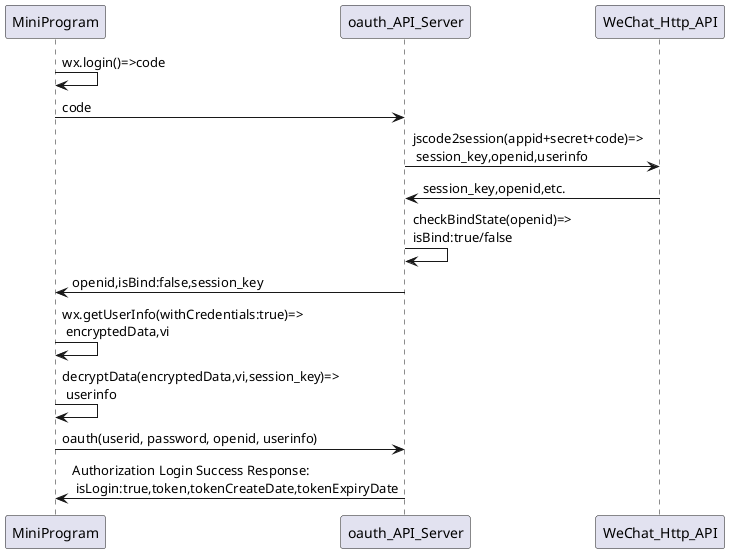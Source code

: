 @startuml
MiniProgram -> MiniProgram: wx.login()=>code
MiniProgram -> oauth_API_Server: code
oauth_API_Server -> WeChat_Http_API: jscode2session(appid+secret+code)=>\n session_key,openid,userinfo
WeChat_Http_API -> oauth_API_Server: session_key,openid,etc.
oauth_API_Server -> oauth_API_Server: checkBindState(openid)=>\nisBind:true/false
oauth_API_Server -> MiniProgram: openid,isBind:false,session_key
MiniProgram -> MiniProgram: wx.getUserInfo(withCredentials:true)=>\n encryptedData,vi
MiniProgram -> MiniProgram: decryptData(encryptedData,vi,session_key)=>\n userinfo
MiniProgram -> oauth_API_Server: oauth(userid, password, openid, userinfo)
oauth_API_Server -> MiniProgram: Authorization Login Success Response:\n isLogin:true,token,tokenCreateDate,tokenExpiryDate
@enduml